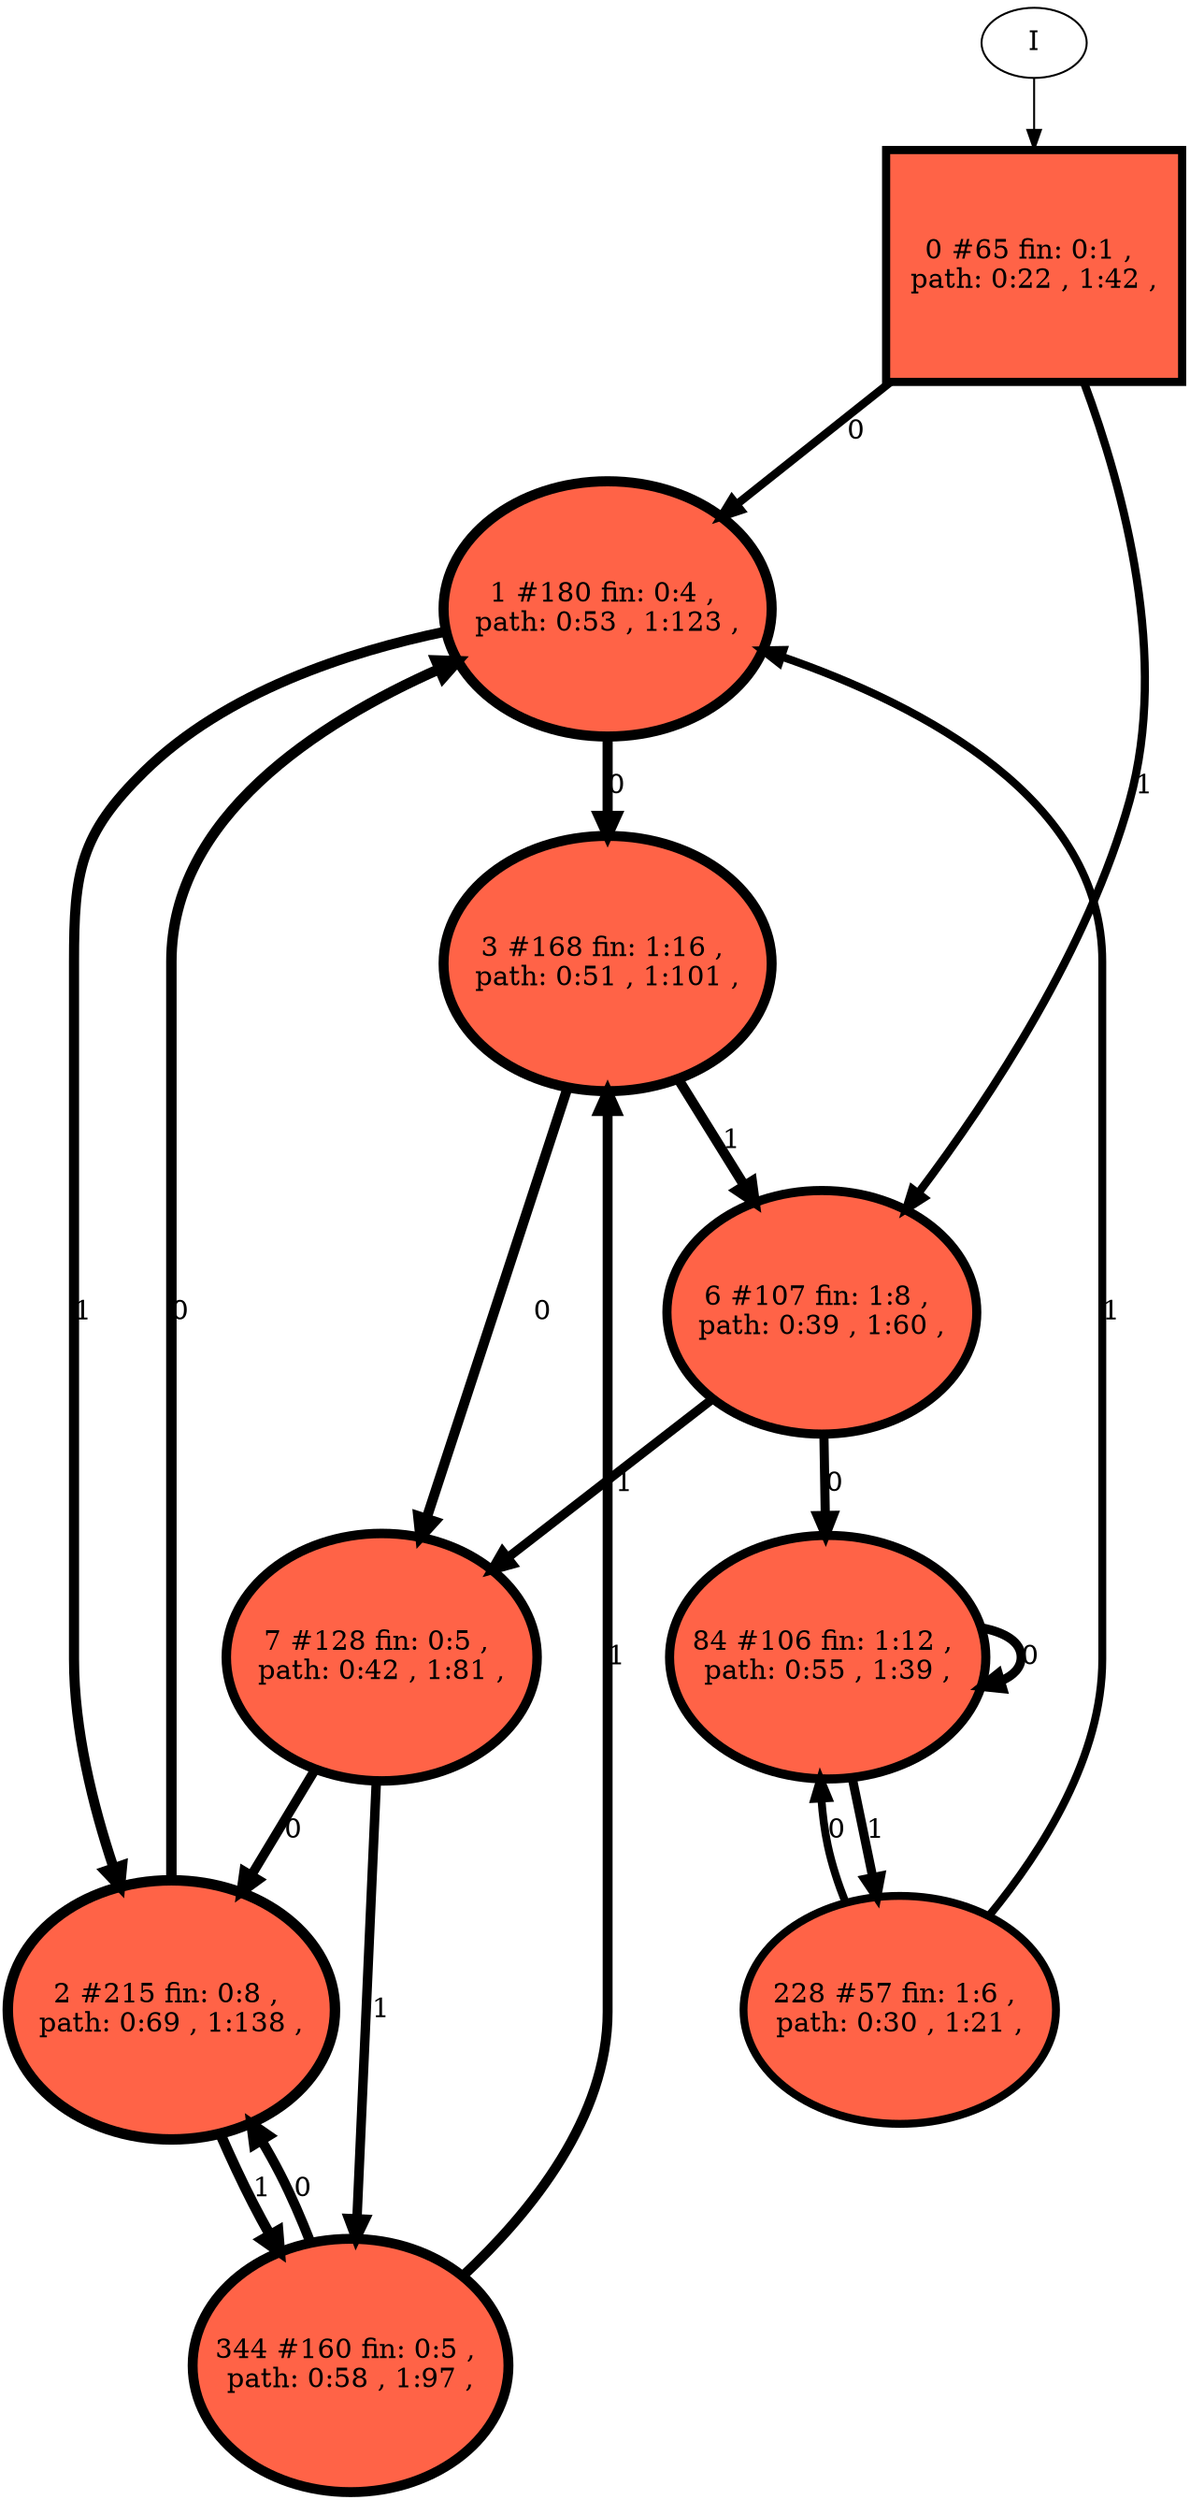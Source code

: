 // produced with flexfringe // 
digraph DFA {
	0 [label="root" shape=box];
		I -> 0;
	0 [ label="0 #65 fin: 0:1 , 
 path: 0:22 , 1:42 , " , style=filled, fillcolor="tomato", width=1.64667, height=1.64667, penwidth=4.18965];
		0 -> 1 [label="0 " , penwidth=4.18965 ];
		0 -> 6 [label="1 " , penwidth=4.18965 ];
	1 [ label="1 #180 fin: 0:4 , 
 path: 0:53 , 1:123 , " , style=filled, fillcolor="tomato", width=1.82431, height=1.82431, penwidth=5.1985];
		1 -> 3 [label="0 " , penwidth=5.1985 ];
		1 -> 2 [label="1 " , penwidth=5.1985 ];
	6 [ label="6 #107 fin: 1:8 , 
 path: 0:39 , 1:60 , " , style=filled, fillcolor="tomato", width=1.73733, height=1.73733, penwidth=4.68213];
		6 -> 84 [label="0 " , penwidth=4.68213 ];
		6 -> 7 [label="1 " , penwidth=4.68213 ];
	3 [ label="3 #168 fin: 1:16 , 
 path: 0:51 , 1:101 , " , style=filled, fillcolor="tomato", width=1.81318, height=1.81318, penwidth=5.1299];
		3 -> 7 [label="0 " , penwidth=5.1299 ];
		3 -> 6 [label="1 " , penwidth=5.1299 ];
	2 [ label="2 #215 fin: 0:8 , 
 path: 0:69 , 1:138 , " , style=filled, fillcolor="tomato", width=1.85243, height=1.85243, penwidth=5.37528];
		2 -> 1 [label="0 " , penwidth=5.37528 ];
		2 -> 344 [label="1 " , penwidth=5.37528 ];
	84 [ label="84 #106 fin: 1:12 , 
 path: 0:55 , 1:39 , " , style=filled, fillcolor="tomato", width=1.73569, height=1.73569, penwidth=4.67283];
		84 -> 84 [label="0 " , penwidth=4.67283 ];
		84 -> 228 [label="1 " , penwidth=4.67283 ];
	7 [ label="7 #128 fin: 0:5 , 
 path: 0:42 , 1:81 , " , style=filled, fillcolor="tomato", width=1.76812, height=1.76812, penwidth=4.85981];
		7 -> 2 [label="0 " , penwidth=4.85981 ];
		7 -> 344 [label="1 " , penwidth=4.85981 ];
	344 [ label="344 #160 fin: 0:5 , 
 path: 0:58 , 1:97 , " , style=filled, fillcolor="tomato", width=1.80524, height=1.80524, penwidth=5.0814];
		344 -> 2 [label="0 " , penwidth=5.0814 ];
		344 -> 3 [label="1 " , penwidth=5.0814 ];
	228 [ label="228 #57 fin: 1:6 , 
 path: 0:30 , 1:21 , " , style=filled, fillcolor="tomato", width=1.62145, height=1.62145, penwidth=4.06044];
		228 -> 84 [label="0 " , penwidth=4.06044 ];
		228 -> 1 [label="1 " , penwidth=4.06044 ];
}
